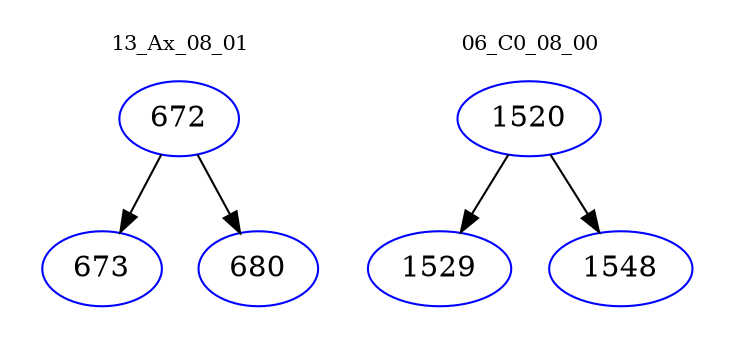 digraph{
subgraph cluster_0 {
color = white
label = "13_Ax_08_01";
fontsize=10;
T0_672 [label="672", color="blue"]
T0_672 -> T0_673 [color="black"]
T0_673 [label="673", color="blue"]
T0_672 -> T0_680 [color="black"]
T0_680 [label="680", color="blue"]
}
subgraph cluster_1 {
color = white
label = "06_C0_08_00";
fontsize=10;
T1_1520 [label="1520", color="blue"]
T1_1520 -> T1_1529 [color="black"]
T1_1529 [label="1529", color="blue"]
T1_1520 -> T1_1548 [color="black"]
T1_1548 [label="1548", color="blue"]
}
}
